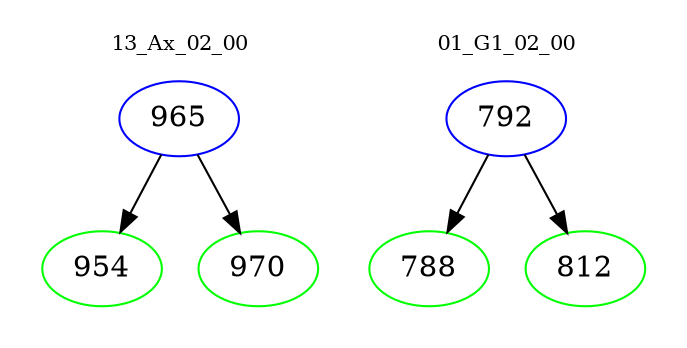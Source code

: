 digraph{
subgraph cluster_0 {
color = white
label = "13_Ax_02_00";
fontsize=10;
T0_965 [label="965", color="blue"]
T0_965 -> T0_954 [color="black"]
T0_954 [label="954", color="green"]
T0_965 -> T0_970 [color="black"]
T0_970 [label="970", color="green"]
}
subgraph cluster_1 {
color = white
label = "01_G1_02_00";
fontsize=10;
T1_792 [label="792", color="blue"]
T1_792 -> T1_788 [color="black"]
T1_788 [label="788", color="green"]
T1_792 -> T1_812 [color="black"]
T1_812 [label="812", color="green"]
}
}
